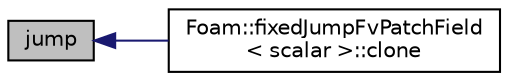 digraph "jump"
{
  bgcolor="transparent";
  edge [fontname="Helvetica",fontsize="10",labelfontname="Helvetica",labelfontsize="10"];
  node [fontname="Helvetica",fontsize="10",shape=record];
  rankdir="LR";
  Node1 [label="jump",height=0.2,width=0.4,color="black", fillcolor="grey75", style="filled", fontcolor="black"];
  Node1 -> Node2 [dir="back",color="midnightblue",fontsize="10",style="solid",fontname="Helvetica"];
  Node2 [label="Foam::fixedJumpFvPatchField\l\< scalar \>::clone",height=0.2,width=0.4,color="black",URL="$a00833.html#a2ba71fb7b9f0f612bd214ffe8c6e47ac",tooltip="Construct and return a clone setting internal field reference. "];
}
